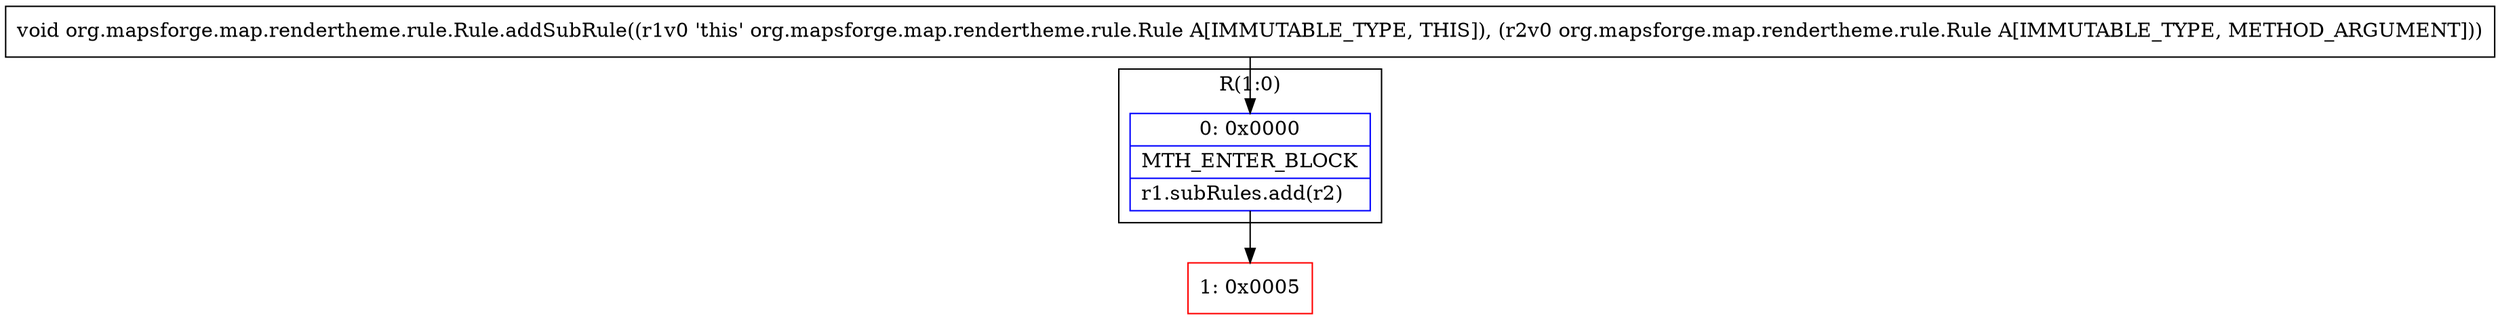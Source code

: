 digraph "CFG fororg.mapsforge.map.rendertheme.rule.Rule.addSubRule(Lorg\/mapsforge\/map\/rendertheme\/rule\/Rule;)V" {
subgraph cluster_Region_2100011931 {
label = "R(1:0)";
node [shape=record,color=blue];
Node_0 [shape=record,label="{0\:\ 0x0000|MTH_ENTER_BLOCK\l|r1.subRules.add(r2)\l}"];
}
Node_1 [shape=record,color=red,label="{1\:\ 0x0005}"];
MethodNode[shape=record,label="{void org.mapsforge.map.rendertheme.rule.Rule.addSubRule((r1v0 'this' org.mapsforge.map.rendertheme.rule.Rule A[IMMUTABLE_TYPE, THIS]), (r2v0 org.mapsforge.map.rendertheme.rule.Rule A[IMMUTABLE_TYPE, METHOD_ARGUMENT])) }"];
MethodNode -> Node_0;
Node_0 -> Node_1;
}


